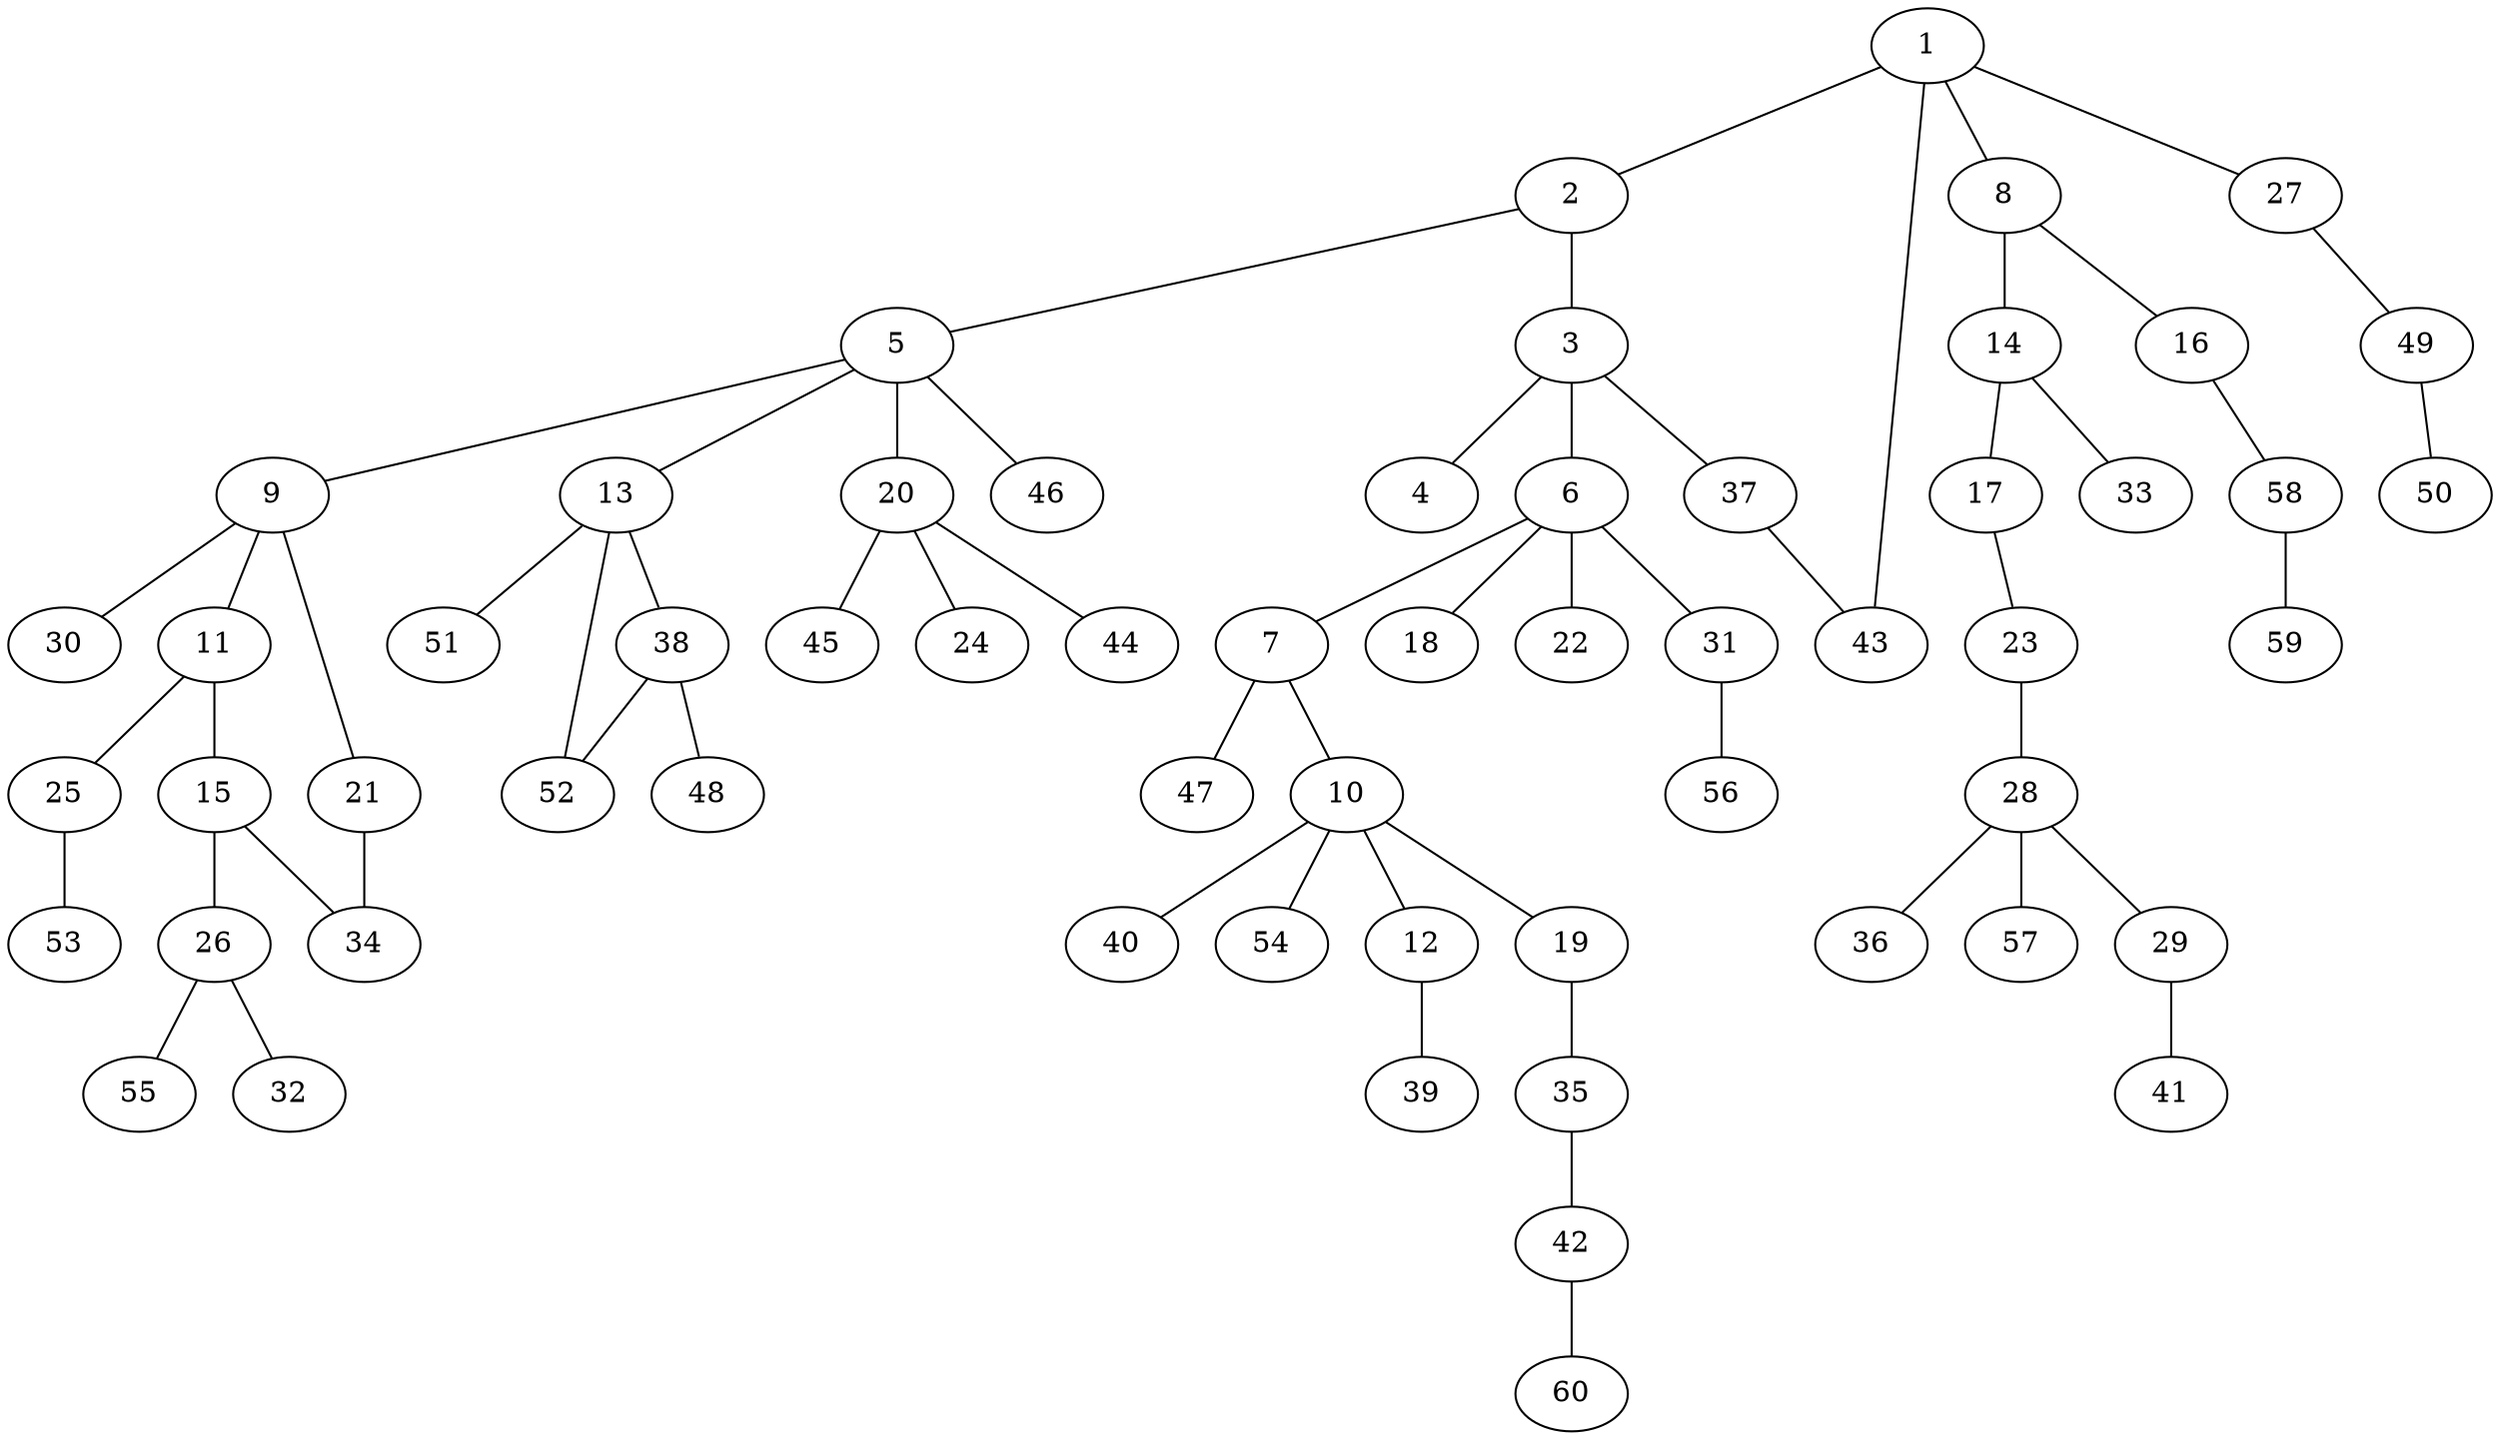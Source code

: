 graph graphname {1--2
1--8
1--27
1--43
2--3
2--5
3--4
3--6
3--37
5--9
5--13
5--20
5--46
6--7
6--18
6--22
6--31
7--10
7--47
8--14
8--16
9--11
9--21
9--30
10--12
10--19
10--40
10--54
11--15
11--25
12--39
13--38
13--51
13--52
14--17
14--33
15--26
15--34
16--58
17--23
19--35
20--24
20--44
20--45
21--34
23--28
25--53
26--32
26--55
27--49
28--29
28--36
28--57
29--41
31--56
35--42
37--43
38--48
38--52
42--60
49--50
58--59
}